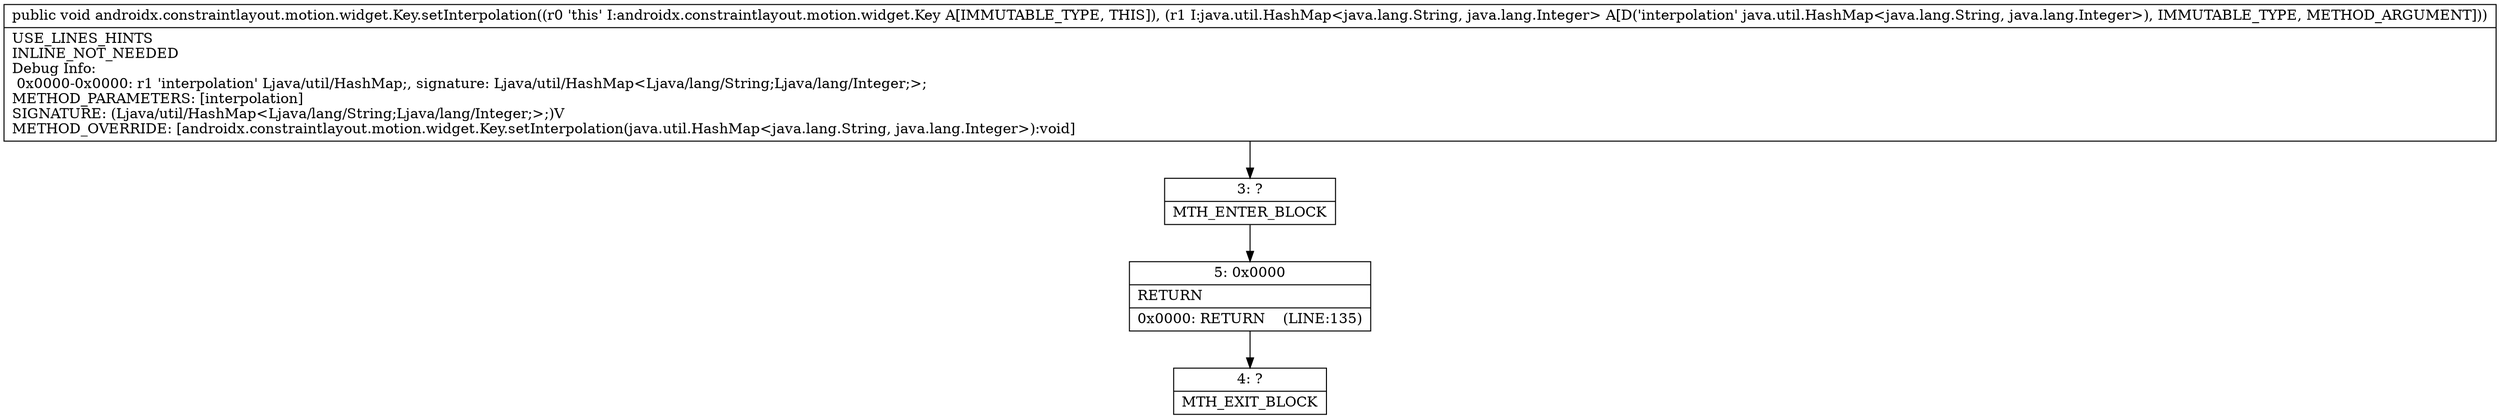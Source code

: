 digraph "CFG forandroidx.constraintlayout.motion.widget.Key.setInterpolation(Ljava\/util\/HashMap;)V" {
Node_3 [shape=record,label="{3\:\ ?|MTH_ENTER_BLOCK\l}"];
Node_5 [shape=record,label="{5\:\ 0x0000|RETURN\l|0x0000: RETURN    (LINE:135)\l}"];
Node_4 [shape=record,label="{4\:\ ?|MTH_EXIT_BLOCK\l}"];
MethodNode[shape=record,label="{public void androidx.constraintlayout.motion.widget.Key.setInterpolation((r0 'this' I:androidx.constraintlayout.motion.widget.Key A[IMMUTABLE_TYPE, THIS]), (r1 I:java.util.HashMap\<java.lang.String, java.lang.Integer\> A[D('interpolation' java.util.HashMap\<java.lang.String, java.lang.Integer\>), IMMUTABLE_TYPE, METHOD_ARGUMENT]))  | USE_LINES_HINTS\lINLINE_NOT_NEEDED\lDebug Info:\l  0x0000\-0x0000: r1 'interpolation' Ljava\/util\/HashMap;, signature: Ljava\/util\/HashMap\<Ljava\/lang\/String;Ljava\/lang\/Integer;\>;\lMETHOD_PARAMETERS: [interpolation]\lSIGNATURE: (Ljava\/util\/HashMap\<Ljava\/lang\/String;Ljava\/lang\/Integer;\>;)V\lMETHOD_OVERRIDE: [androidx.constraintlayout.motion.widget.Key.setInterpolation(java.util.HashMap\<java.lang.String, java.lang.Integer\>):void]\l}"];
MethodNode -> Node_3;Node_3 -> Node_5;
Node_5 -> Node_4;
}

